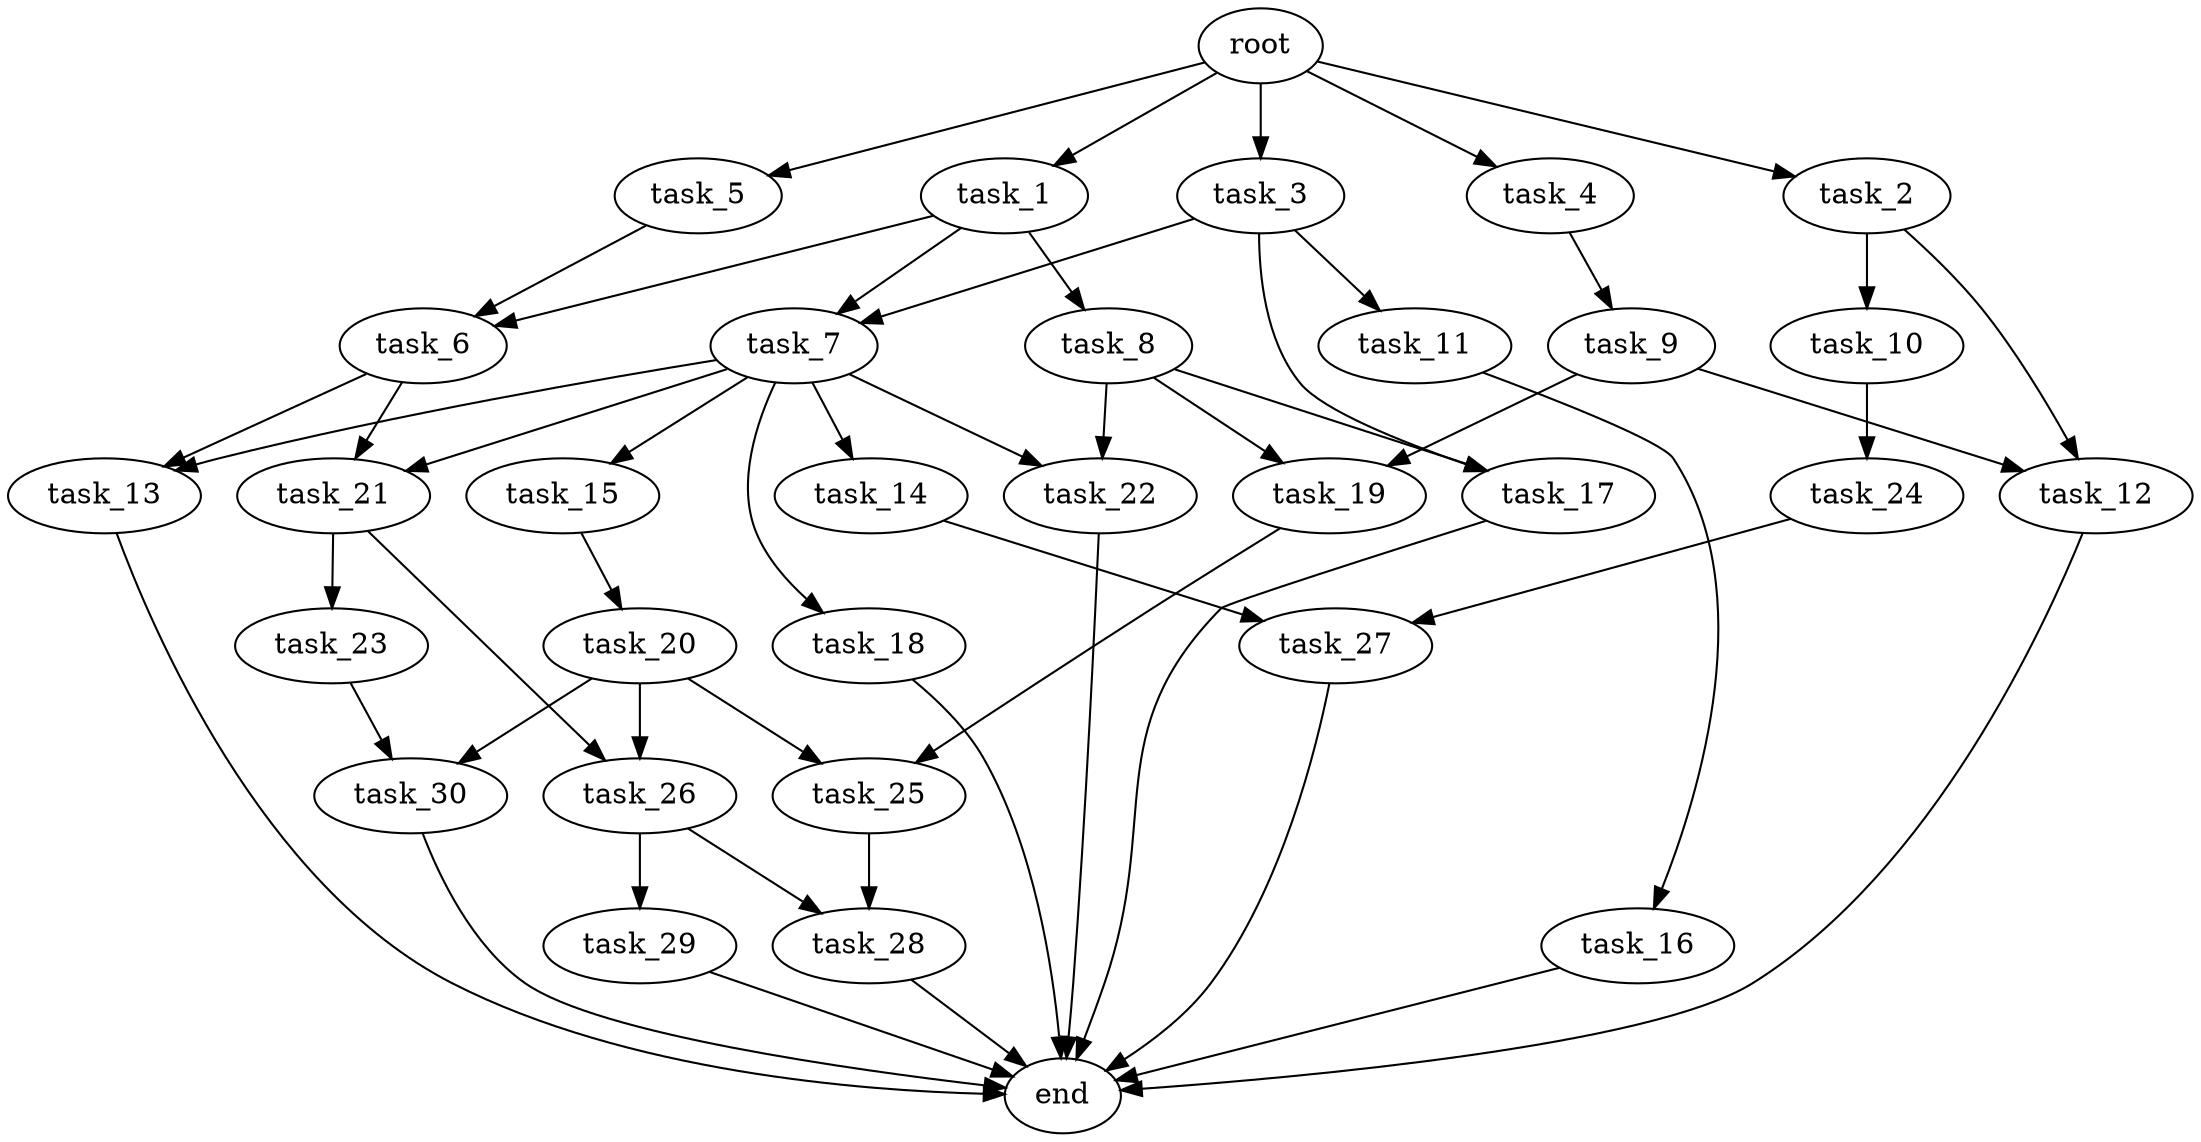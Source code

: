 digraph G {
  root [size="0.000000e+00"];
  task_1 [size="2.208751e+09"];
  task_2 [size="5.061476e+08"];
  task_3 [size="7.316054e+09"];
  task_4 [size="3.929434e+09"];
  task_5 [size="4.456717e+09"];
  task_6 [size="5.951727e+09"];
  task_7 [size="5.047789e+09"];
  task_8 [size="2.221634e+09"];
  task_9 [size="2.898541e+09"];
  task_10 [size="3.943830e+09"];
  task_11 [size="1.322758e+09"];
  task_12 [size="8.263686e+08"];
  task_13 [size="5.714834e+09"];
  task_14 [size="4.940617e+08"];
  task_15 [size="3.992514e+09"];
  task_16 [size="8.517048e+08"];
  task_17 [size="5.018729e+09"];
  task_18 [size="7.738478e+09"];
  task_19 [size="1.304621e+09"];
  task_20 [size="1.349573e+09"];
  task_21 [size="5.593402e+09"];
  task_22 [size="4.879123e+09"];
  task_23 [size="6.522832e+09"];
  task_24 [size="1.961797e+09"];
  task_25 [size="6.160352e+09"];
  task_26 [size="7.356942e+09"];
  task_27 [size="2.463212e+09"];
  task_28 [size="7.173682e+08"];
  task_29 [size="7.767942e+09"];
  task_30 [size="3.234793e+09"];
  end [size="0.000000e+00"];

  root -> task_1 [size="1.000000e-12"];
  root -> task_2 [size="1.000000e-12"];
  root -> task_3 [size="1.000000e-12"];
  root -> task_4 [size="1.000000e-12"];
  root -> task_5 [size="1.000000e-12"];
  task_1 -> task_6 [size="2.975863e+08"];
  task_1 -> task_7 [size="2.523894e+08"];
  task_1 -> task_8 [size="2.221634e+08"];
  task_2 -> task_10 [size="3.943830e+08"];
  task_2 -> task_12 [size="4.131843e+07"];
  task_3 -> task_7 [size="2.523894e+08"];
  task_3 -> task_11 [size="1.322758e+08"];
  task_3 -> task_17 [size="2.509365e+08"];
  task_4 -> task_9 [size="2.898541e+08"];
  task_5 -> task_6 [size="2.975863e+08"];
  task_6 -> task_13 [size="2.857417e+08"];
  task_6 -> task_21 [size="2.796701e+08"];
  task_7 -> task_13 [size="2.857417e+08"];
  task_7 -> task_14 [size="4.940617e+07"];
  task_7 -> task_15 [size="3.992514e+08"];
  task_7 -> task_18 [size="7.738478e+08"];
  task_7 -> task_21 [size="2.796701e+08"];
  task_7 -> task_22 [size="2.439562e+08"];
  task_8 -> task_17 [size="2.509365e+08"];
  task_8 -> task_19 [size="6.523107e+07"];
  task_8 -> task_22 [size="2.439562e+08"];
  task_9 -> task_12 [size="4.131843e+07"];
  task_9 -> task_19 [size="6.523107e+07"];
  task_10 -> task_24 [size="1.961797e+08"];
  task_11 -> task_16 [size="8.517048e+07"];
  task_12 -> end [size="1.000000e-12"];
  task_13 -> end [size="1.000000e-12"];
  task_14 -> task_27 [size="1.231606e+08"];
  task_15 -> task_20 [size="1.349573e+08"];
  task_16 -> end [size="1.000000e-12"];
  task_17 -> end [size="1.000000e-12"];
  task_18 -> end [size="1.000000e-12"];
  task_19 -> task_25 [size="3.080176e+08"];
  task_20 -> task_25 [size="3.080176e+08"];
  task_20 -> task_26 [size="3.678471e+08"];
  task_20 -> task_30 [size="1.617396e+08"];
  task_21 -> task_23 [size="6.522832e+08"];
  task_21 -> task_26 [size="3.678471e+08"];
  task_22 -> end [size="1.000000e-12"];
  task_23 -> task_30 [size="1.617396e+08"];
  task_24 -> task_27 [size="1.231606e+08"];
  task_25 -> task_28 [size="3.586841e+07"];
  task_26 -> task_28 [size="3.586841e+07"];
  task_26 -> task_29 [size="7.767942e+08"];
  task_27 -> end [size="1.000000e-12"];
  task_28 -> end [size="1.000000e-12"];
  task_29 -> end [size="1.000000e-12"];
  task_30 -> end [size="1.000000e-12"];
}
